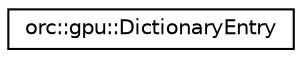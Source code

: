 digraph "Graphical Class Hierarchy"
{
  edge [fontname="Helvetica",fontsize="10",labelfontname="Helvetica",labelfontsize="10"];
  node [fontname="Helvetica",fontsize="10",shape=record];
  rankdir="LR";
  Node0 [label="orc::gpu::DictionaryEntry",height=0.2,width=0.4,color="black", fillcolor="white", style="filled",URL="$structorc_1_1gpu_1_1DictionaryEntry.html",tooltip="Struct to describe a single entry in the global dictionary. "];
}
